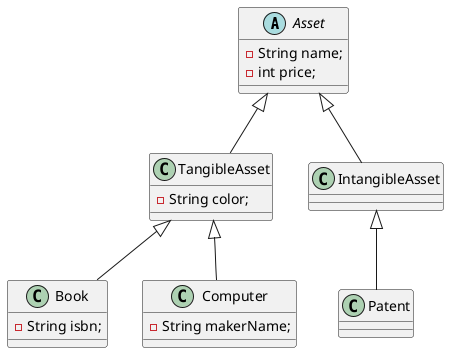 @startuml
'https://plantuml.com/class-diagram

abstract class Asset {
-String name;
-int price;
}

class TangibleAsset extends Asset {
-String color;
}

class IntangibleAsset extends Asset {
}

class Book extends TangibleAsset {
-String isbn;
}

class Computer extends TangibleAsset {
-String makerName;
}

class Patent extends IntangibleAsset {
}

@enduml